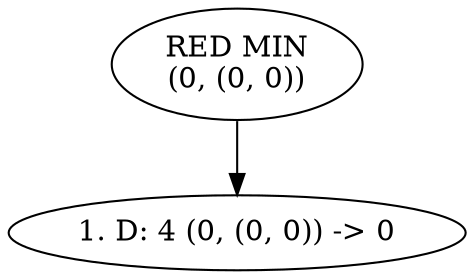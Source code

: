 digraph tree {
    "RED MIN
(0, (0, 0))";
    "1. D: 4 (0, (0, 0)) -> 0";
    "RED MIN
(0, (0, 0))" -> "1. D: 4 (0, (0, 0)) -> 0";
}
